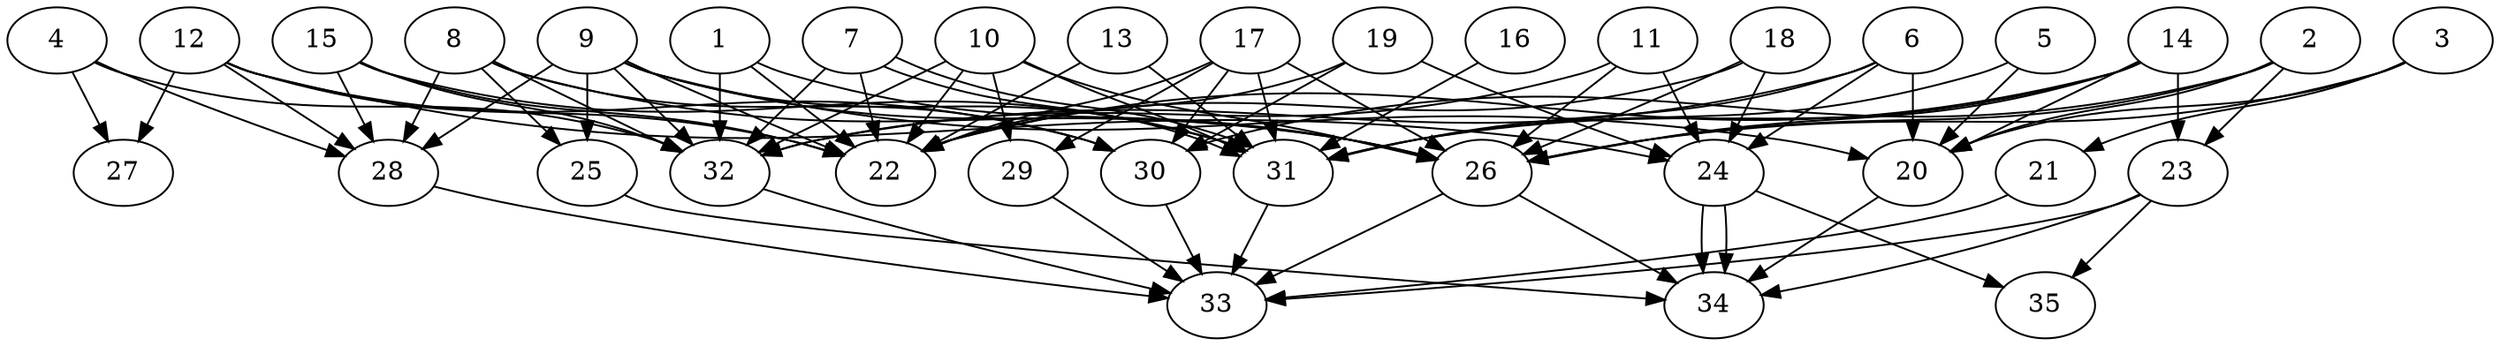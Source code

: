 // DAG (tier=3-complex, mode=data, n=35, ccr=0.509, fat=0.822, density=0.681, regular=0.253, jump=0.327, mindata=4194304, maxdata=33554432)
// DAG automatically generated by daggen at Sun Aug 24 16:33:35 2025
// /home/ermia/Project/Environments/daggen/bin/daggen --dot --ccr 0.509 --fat 0.822 --regular 0.253 --density 0.681 --jump 0.327 --mindata 4194304 --maxdata 33554432 -n 35 
digraph G {
  1 [size="10815812170282222", alpha="0.03", expect_size="5407906085141111"]
  1 -> 22 [size ="607932228042752"]
  1 -> 26 [size ="607932228042752"]
  1 -> 32 [size ="607932228042752"]
  2 [size="6740038865417482240", alpha="0.10", expect_size="3370019432708741120"]
  2 -> 20 [size ="3550464318636032"]
  2 -> 23 [size ="3550464318636032"]
  2 -> 26 [size ="3550464318636032"]
  2 -> 30 [size ="3550464318636032"]
  3 [size="5797108917107601440768", alpha="0.00", expect_size="2898554458553800720384"]
  3 -> 20 [size ="2581651565576192"]
  3 -> 21 [size ="2581651565576192"]
  3 -> 26 [size ="2581651565576192"]
  4 [size="144284139041169866752", alpha="0.16", expect_size="72142069520584933376"]
  4 -> 27 [size ="220074157801472"]
  4 -> 28 [size ="220074157801472"]
  4 -> 32 [size ="220074157801472"]
  5 [size="43398906004391672", alpha="0.08", expect_size="21699453002195836"]
  5 -> 20 [size ="3347394968158208"]
  5 -> 31 [size ="3347394968158208"]
  6 [size="14669142907182383104", alpha="0.20", expect_size="7334571453591191552"]
  6 -> 20 [size ="6075949044989952"]
  6 -> 24 [size ="6075949044989952"]
  6 -> 31 [size ="6075949044989952"]
  6 -> 32 [size ="6075949044989952"]
  7 [size="21780167983550900", alpha="0.01", expect_size="10890083991775450"]
  7 -> 22 [size ="1105538003763200"]
  7 -> 31 [size ="1105538003763200"]
  7 -> 31 [size ="1105538003763200"]
  7 -> 32 [size ="1105538003763200"]
  8 [size="19740863393167277293568", alpha="0.19", expect_size="9870431696583638646784"]
  8 -> 25 [size ="5843424213204992"]
  8 -> 26 [size ="5843424213204992"]
  8 -> 28 [size ="5843424213204992"]
  8 -> 30 [size ="5843424213204992"]
  8 -> 32 [size ="5843424213204992"]
  9 [size="198750586249675872", alpha="0.07", expect_size="99375293124837936"]
  9 -> 20 [size ="6113936353001472"]
  9 -> 22 [size ="6113936353001472"]
  9 -> 25 [size ="6113936353001472"]
  9 -> 26 [size ="6113936353001472"]
  9 -> 28 [size ="6113936353001472"]
  9 -> 31 [size ="6113936353001472"]
  9 -> 32 [size ="6113936353001472"]
  10 [size="36937854592293544132608", alpha="0.09", expect_size="18468927296146772066304"]
  10 -> 22 [size ="8873012606533632"]
  10 -> 26 [size ="8873012606533632"]
  10 -> 29 [size ="8873012606533632"]
  10 -> 31 [size ="8873012606533632"]
  10 -> 32 [size ="8873012606533632"]
  11 [size="81508932358265408", alpha="0.12", expect_size="40754466179132704"]
  11 -> 24 [size ="3668085957459968"]
  11 -> 26 [size ="3668085957459968"]
  11 -> 32 [size ="3668085957459968"]
  12 [size="6488048204903579648", alpha="0.00", expect_size="3244024102451789824"]
  12 -> 22 [size ="2475629559676928"]
  12 -> 24 [size ="2475629559676928"]
  12 -> 27 [size ="2475629559676928"]
  12 -> 28 [size ="2475629559676928"]
  12 -> 30 [size ="2475629559676928"]
  13 [size="318692796931334400", alpha="0.14", expect_size="159346398465667200"]
  13 -> 22 [size ="7761088858816512"]
  13 -> 31 [size ="7761088858816512"]
  14 [size="2431690666049155072", alpha="0.12", expect_size="1215845333024577536"]
  14 -> 20 [size ="1475393777303552"]
  14 -> 22 [size ="1475393777303552"]
  14 -> 23 [size ="1475393777303552"]
  14 -> 26 [size ="1475393777303552"]
  14 -> 31 [size ="1475393777303552"]
  15 [size="1870172872031044096", alpha="0.09", expect_size="935086436015522048"]
  15 -> 22 [size ="4750445297795072"]
  15 -> 28 [size ="4750445297795072"]
  15 -> 31 [size ="4750445297795072"]
  15 -> 32 [size ="4750445297795072"]
  16 [size="11425409347849551872000", alpha="0.08", expect_size="5712704673924775936000"]
  16 -> 31 [size ="4058240987955200"]
  17 [size="17243841934111520", alpha="0.02", expect_size="8621920967055760"]
  17 -> 22 [size ="496456687419392"]
  17 -> 26 [size ="496456687419392"]
  17 -> 29 [size ="496456687419392"]
  17 -> 30 [size ="496456687419392"]
  17 -> 31 [size ="496456687419392"]
  18 [size="11764215768924256256", alpha="0.06", expect_size="5882107884462128128"]
  18 -> 22 [size ="5164739856433152"]
  18 -> 24 [size ="5164739856433152"]
  18 -> 26 [size ="5164739856433152"]
  19 [size="4355482580105437184", alpha="0.08", expect_size="2177741290052718592"]
  19 -> 22 [size ="8054172620423168"]
  19 -> 24 [size ="8054172620423168"]
  19 -> 30 [size ="8054172620423168"]
  20 [size="195377338507591232", alpha="0.16", expect_size="97688669253795616"]
  20 -> 34 [size ="7218259241730048"]
  21 [size="422479762670691840", alpha="0.05", expect_size="211239881335345920"]
  21 -> 33 [size ="7950536401747968"]
  22 [size="1971406745813123072000", alpha="0.19", expect_size="985703372906561536000"]
  23 [size="1224262801847958372352", alpha="0.17", expect_size="612131400923979186176"]
  23 -> 33 [size ="915531074895872"]
  23 -> 34 [size ="915531074895872"]
  23 -> 35 [size ="915531074895872"]
  24 [size="1438343554721403904", alpha="0.05", expect_size="719171777360701952"]
  24 -> 34 [size ="572057465126912"]
  24 -> 34 [size ="572057465126912"]
  24 -> 35 [size ="572057465126912"]
  25 [size="16494730044939742", alpha="0.01", expect_size="8247365022469871"]
  25 -> 34 [size ="1414840820170752"]
  26 [size="16781290012001497088", alpha="0.14", expect_size="8390645006000748544"]
  26 -> 33 [size ="5488113270915072"]
  26 -> 34 [size ="5488113270915072"]
  27 [size="101276020982249684992", alpha="0.18", expect_size="50638010491124842496"]
  28 [size="6776904573651866624", alpha="0.11", expect_size="3388452286825933312"]
  28 -> 33 [size ="3945016347066368"]
  29 [size="25479531845042052", alpha="0.12", expect_size="12739765922521026"]
  29 -> 33 [size ="1301926759104512"]
  30 [size="96275957102491104", alpha="0.13", expect_size="48137978551245552"]
  30 -> 33 [size ="2245207575756800"]
  31 [size="979889683760940288", alpha="0.05", expect_size="489944841880470144"]
  31 -> 33 [size ="343060722483200"]
  32 [size="322064297025350976", alpha="0.03", expect_size="161032148512675488"]
  32 -> 33 [size ="6342500755177472"]
  33 [size="18552679391834894336", alpha="0.12", expect_size="9276339695917447168"]
  34 [size="24665672363807439060992", alpha="0.17", expect_size="12332836181903719530496"]
  35 [size="19483940507341394280448", alpha="0.08", expect_size="9741970253670697140224"]
}